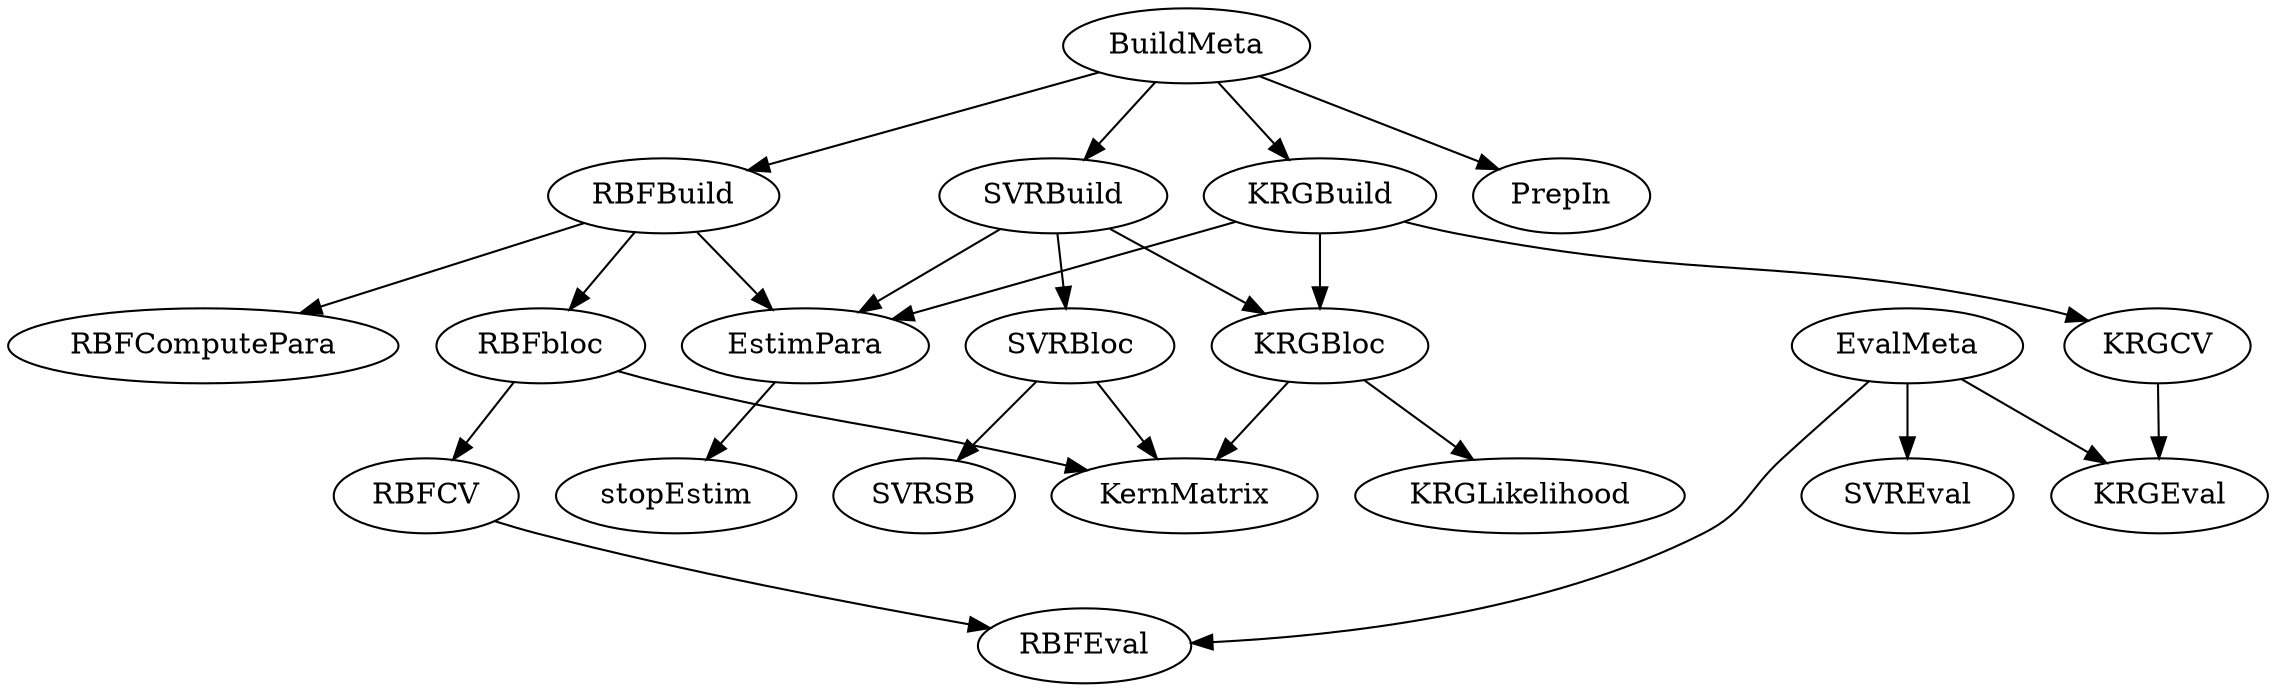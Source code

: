 /* Created by mdot for Matlab */
digraph m2html {
  BuildMeta -> KRGBuild;
  BuildMeta -> PrepIn;
  BuildMeta -> RBFBuild;
  BuildMeta -> SVRBuild;
  EstimPara -> stopEstim;
  EvalMeta -> KRGEval;
  EvalMeta -> RBFEval;
  EvalMeta -> SVREval;
  KRGBloc -> KRGLikelihood;
  KRGBloc -> KernMatrix;
  KRGBuild -> EstimPara;
  KRGBuild -> KRGBloc;
  KRGBuild -> KRGCV;
  KRGCV -> KRGEval;
  RBFBuild -> EstimPara;
  RBFBuild -> RBFComputePara;
  RBFBuild -> RBFbloc;
  RBFCV -> RBFEval;
  RBFbloc -> KernMatrix;
  RBFbloc -> RBFCV;
  SVRBloc -> KernMatrix;
  SVRBloc -> SVRSB;
  SVRBuild -> EstimPara;
  SVRBuild -> KRGBloc;
  SVRBuild -> SVRBloc;

  BuildMeta [URL="BuildMeta.html"];
  EstimPara [URL="EstimPara.html"];
  EvalMeta [URL="EvalMeta.html"];
  KRGBloc [URL="KRGBloc.html"];
  KRGBuild [URL="KRGBuild.html"];
  KRGCV [URL="KRGCV.html"];
  KRGEval [URL="KRGEval.html"];
  KRGLikelihood [URL="KRGLikelihood.html"];
  KernMatrix [URL="KernMatrix.html"];
  PrepIn [URL="PrepIn.html"];
  RBFBuild [URL="RBFBuild.html"];
  RBFCV [URL="RBFCV.html"];
  RBFComputePara [URL="RBFComputePara.html"];
  RBFEval [URL="RBFEval.html"];
  RBFbloc [URL="RBFbloc.html"];
  SVRBloc [URL="SVRBloc.html"];
  SVRBuild [URL="SVRBuild.html"];
  SVREval [URL="SVREval.html"];
  SVRSB [URL="SVRSB.html"];
  stopEstim [URL="stopEstim.html"];
}